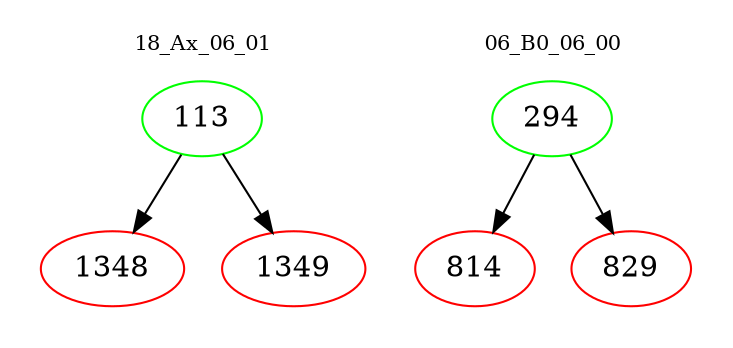 digraph{
subgraph cluster_0 {
color = white
label = "18_Ax_06_01";
fontsize=10;
T0_113 [label="113", color="green"]
T0_113 -> T0_1348 [color="black"]
T0_1348 [label="1348", color="red"]
T0_113 -> T0_1349 [color="black"]
T0_1349 [label="1349", color="red"]
}
subgraph cluster_1 {
color = white
label = "06_B0_06_00";
fontsize=10;
T1_294 [label="294", color="green"]
T1_294 -> T1_814 [color="black"]
T1_814 [label="814", color="red"]
T1_294 -> T1_829 [color="black"]
T1_829 [label="829", color="red"]
}
}
